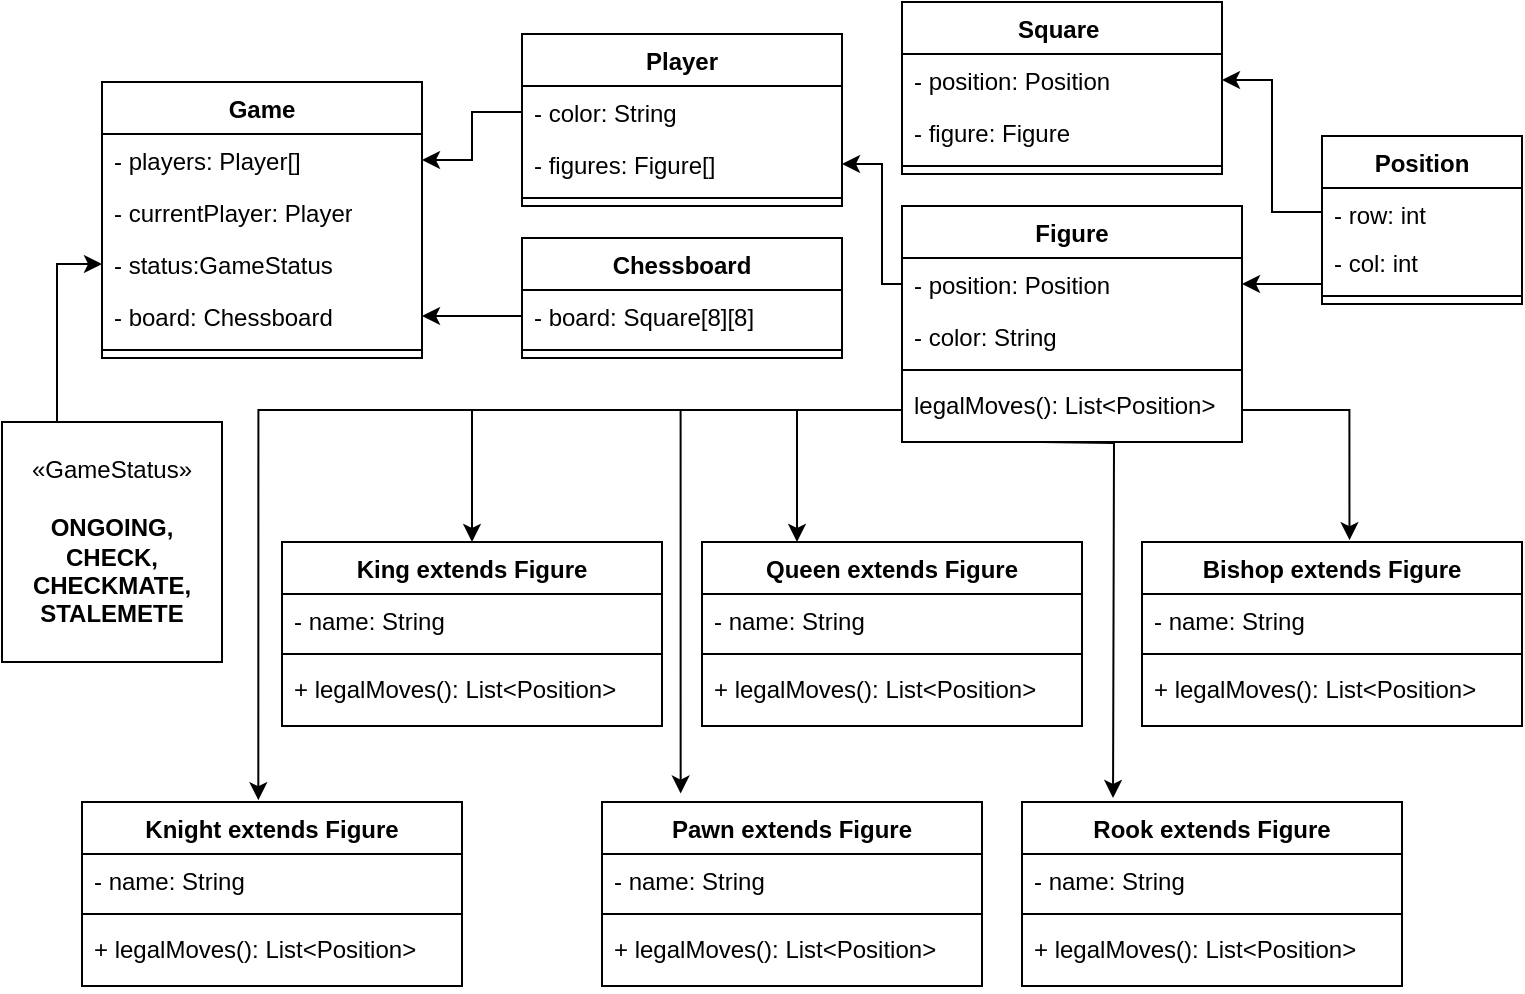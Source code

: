 <mxfile version="24.1.0" type="github">
  <diagram name="Page-1" id="UGAyzT8rciiFniJ-YuEJ">
    <mxGraphModel dx="1032" dy="539" grid="1" gridSize="10" guides="1" tooltips="1" connect="1" arrows="1" fold="1" page="1" pageScale="1" pageWidth="850" pageHeight="1100" math="0" shadow="0">
      <root>
        <mxCell id="0" />
        <mxCell id="1" parent="0" />
        <mxCell id="H-SjnlmVFcyGF8M-FG-U-1" value="Game" style="swimlane;fontStyle=1;align=center;verticalAlign=top;childLayout=stackLayout;horizontal=1;startSize=26;horizontalStack=0;resizeParent=1;resizeParentMax=0;resizeLast=0;collapsible=1;marginBottom=0;whiteSpace=wrap;html=1;" vertex="1" parent="1">
          <mxGeometry x="90" y="100" width="160" height="138" as="geometry" />
        </mxCell>
        <mxCell id="H-SjnlmVFcyGF8M-FG-U-2" value="-&amp;nbsp;players: Player[]" style="text;strokeColor=none;fillColor=none;align=left;verticalAlign=top;spacingLeft=4;spacingRight=4;overflow=hidden;rotatable=0;points=[[0,0.5],[1,0.5]];portConstraint=eastwest;whiteSpace=wrap;html=1;" vertex="1" parent="H-SjnlmVFcyGF8M-FG-U-1">
          <mxGeometry y="26" width="160" height="26" as="geometry" />
        </mxCell>
        <mxCell id="H-SjnlmVFcyGF8M-FG-U-19" value="- currentPlayer: Player" style="text;strokeColor=none;fillColor=none;align=left;verticalAlign=top;spacingLeft=4;spacingRight=4;overflow=hidden;rotatable=0;points=[[0,0.5],[1,0.5]];portConstraint=eastwest;whiteSpace=wrap;html=1;" vertex="1" parent="H-SjnlmVFcyGF8M-FG-U-1">
          <mxGeometry y="52" width="160" height="26" as="geometry" />
        </mxCell>
        <mxCell id="H-SjnlmVFcyGF8M-FG-U-20" value="&lt;div&gt;- status:GameStatus&lt;br&gt;&lt;/div&gt;" style="text;strokeColor=none;fillColor=none;align=left;verticalAlign=top;spacingLeft=4;spacingRight=4;overflow=hidden;rotatable=0;points=[[0,0.5],[1,0.5]];portConstraint=eastwest;whiteSpace=wrap;html=1;" vertex="1" parent="H-SjnlmVFcyGF8M-FG-U-1">
          <mxGeometry y="78" width="160" height="26" as="geometry" />
        </mxCell>
        <mxCell id="H-SjnlmVFcyGF8M-FG-U-21" value="- board: Chessboard" style="text;strokeColor=none;fillColor=none;align=left;verticalAlign=top;spacingLeft=4;spacingRight=4;overflow=hidden;rotatable=0;points=[[0,0.5],[1,0.5]];portConstraint=eastwest;whiteSpace=wrap;html=1;" vertex="1" parent="H-SjnlmVFcyGF8M-FG-U-1">
          <mxGeometry y="104" width="160" height="26" as="geometry" />
        </mxCell>
        <mxCell id="H-SjnlmVFcyGF8M-FG-U-3" value="" style="line;strokeWidth=1;fillColor=none;align=left;verticalAlign=middle;spacingTop=-1;spacingLeft=3;spacingRight=3;rotatable=0;labelPosition=right;points=[];portConstraint=eastwest;strokeColor=inherit;" vertex="1" parent="H-SjnlmVFcyGF8M-FG-U-1">
          <mxGeometry y="130" width="160" height="8" as="geometry" />
        </mxCell>
        <mxCell id="H-SjnlmVFcyGF8M-FG-U-23" value="Chessboard" style="swimlane;fontStyle=1;align=center;verticalAlign=top;childLayout=stackLayout;horizontal=1;startSize=26;horizontalStack=0;resizeParent=1;resizeParentMax=0;resizeLast=0;collapsible=1;marginBottom=0;whiteSpace=wrap;html=1;" vertex="1" parent="1">
          <mxGeometry x="300" y="178" width="160" height="60" as="geometry" />
        </mxCell>
        <mxCell id="H-SjnlmVFcyGF8M-FG-U-24" value="- board: Square[8][8]" style="text;strokeColor=none;fillColor=none;align=left;verticalAlign=top;spacingLeft=4;spacingRight=4;overflow=hidden;rotatable=0;points=[[0,0.5],[1,0.5]];portConstraint=eastwest;whiteSpace=wrap;html=1;" vertex="1" parent="H-SjnlmVFcyGF8M-FG-U-23">
          <mxGeometry y="26" width="160" height="26" as="geometry" />
        </mxCell>
        <mxCell id="H-SjnlmVFcyGF8M-FG-U-28" value="" style="line;strokeWidth=1;fillColor=none;align=left;verticalAlign=middle;spacingTop=-1;spacingLeft=3;spacingRight=3;rotatable=0;labelPosition=right;points=[];portConstraint=eastwest;strokeColor=inherit;" vertex="1" parent="H-SjnlmVFcyGF8M-FG-U-23">
          <mxGeometry y="52" width="160" height="8" as="geometry" />
        </mxCell>
        <mxCell id="H-SjnlmVFcyGF8M-FG-U-29" value="Player" style="swimlane;fontStyle=1;align=center;verticalAlign=top;childLayout=stackLayout;horizontal=1;startSize=26;horizontalStack=0;resizeParent=1;resizeParentMax=0;resizeLast=0;collapsible=1;marginBottom=0;whiteSpace=wrap;html=1;" vertex="1" parent="1">
          <mxGeometry x="300" y="76" width="160" height="86" as="geometry" />
        </mxCell>
        <mxCell id="H-SjnlmVFcyGF8M-FG-U-30" value="-&amp;nbsp;color: String&lt;div&gt;&lt;br/&gt;&lt;/div&gt;" style="text;strokeColor=none;fillColor=none;align=left;verticalAlign=top;spacingLeft=4;spacingRight=4;overflow=hidden;rotatable=0;points=[[0,0.5],[1,0.5]];portConstraint=eastwest;whiteSpace=wrap;html=1;" vertex="1" parent="H-SjnlmVFcyGF8M-FG-U-29">
          <mxGeometry y="26" width="160" height="26" as="geometry" />
        </mxCell>
        <mxCell id="H-SjnlmVFcyGF8M-FG-U-32" value="&lt;div&gt;- figures: Figure[]&lt;br&gt;&lt;/div&gt;" style="text;strokeColor=none;fillColor=none;align=left;verticalAlign=top;spacingLeft=4;spacingRight=4;overflow=hidden;rotatable=0;points=[[0,0.5],[1,0.5]];portConstraint=eastwest;whiteSpace=wrap;html=1;" vertex="1" parent="H-SjnlmVFcyGF8M-FG-U-29">
          <mxGeometry y="52" width="160" height="26" as="geometry" />
        </mxCell>
        <mxCell id="H-SjnlmVFcyGF8M-FG-U-31" value="" style="line;strokeWidth=1;fillColor=none;align=left;verticalAlign=middle;spacingTop=-1;spacingLeft=3;spacingRight=3;rotatable=0;labelPosition=right;points=[];portConstraint=eastwest;strokeColor=inherit;" vertex="1" parent="H-SjnlmVFcyGF8M-FG-U-29">
          <mxGeometry y="78" width="160" height="8" as="geometry" />
        </mxCell>
        <mxCell id="H-SjnlmVFcyGF8M-FG-U-33" value="Square&amp;nbsp;" style="swimlane;fontStyle=1;align=center;verticalAlign=top;childLayout=stackLayout;horizontal=1;startSize=26;horizontalStack=0;resizeParent=1;resizeParentMax=0;resizeLast=0;collapsible=1;marginBottom=0;whiteSpace=wrap;html=1;" vertex="1" parent="1">
          <mxGeometry x="490" y="60" width="160" height="86" as="geometry" />
        </mxCell>
        <mxCell id="H-SjnlmVFcyGF8M-FG-U-34" value="&lt;div&gt;- position: Position&lt;br&gt;&lt;/div&gt;" style="text;strokeColor=none;fillColor=none;align=left;verticalAlign=top;spacingLeft=4;spacingRight=4;overflow=hidden;rotatable=0;points=[[0,0.5],[1,0.5]];portConstraint=eastwest;whiteSpace=wrap;html=1;" vertex="1" parent="H-SjnlmVFcyGF8M-FG-U-33">
          <mxGeometry y="26" width="160" height="26" as="geometry" />
        </mxCell>
        <mxCell id="H-SjnlmVFcyGF8M-FG-U-35" value="&lt;div&gt;- figure: Figure&lt;br&gt;&lt;/div&gt;" style="text;strokeColor=none;fillColor=none;align=left;verticalAlign=top;spacingLeft=4;spacingRight=4;overflow=hidden;rotatable=0;points=[[0,0.5],[1,0.5]];portConstraint=eastwest;whiteSpace=wrap;html=1;" vertex="1" parent="H-SjnlmVFcyGF8M-FG-U-33">
          <mxGeometry y="52" width="160" height="26" as="geometry" />
        </mxCell>
        <mxCell id="H-SjnlmVFcyGF8M-FG-U-36" value="" style="line;strokeWidth=1;fillColor=none;align=left;verticalAlign=middle;spacingTop=-1;spacingLeft=3;spacingRight=3;rotatable=0;labelPosition=right;points=[];portConstraint=eastwest;strokeColor=inherit;" vertex="1" parent="H-SjnlmVFcyGF8M-FG-U-33">
          <mxGeometry y="78" width="160" height="8" as="geometry" />
        </mxCell>
        <mxCell id="H-SjnlmVFcyGF8M-FG-U-37" value="Figure" style="swimlane;fontStyle=1;align=center;verticalAlign=top;childLayout=stackLayout;horizontal=1;startSize=26;horizontalStack=0;resizeParent=1;resizeParentMax=0;resizeLast=0;collapsible=1;marginBottom=0;whiteSpace=wrap;html=1;" vertex="1" parent="1">
          <mxGeometry x="490" y="162" width="170" height="118" as="geometry" />
        </mxCell>
        <mxCell id="H-SjnlmVFcyGF8M-FG-U-38" value="&lt;div&gt;- position: Position&lt;br&gt;&lt;/div&gt;" style="text;strokeColor=none;fillColor=none;align=left;verticalAlign=top;spacingLeft=4;spacingRight=4;overflow=hidden;rotatable=0;points=[[0,0.5],[1,0.5]];portConstraint=eastwest;whiteSpace=wrap;html=1;" vertex="1" parent="H-SjnlmVFcyGF8M-FG-U-37">
          <mxGeometry y="26" width="170" height="26" as="geometry" />
        </mxCell>
        <mxCell id="H-SjnlmVFcyGF8M-FG-U-39" value="&lt;div&gt;- color: String&lt;br&gt;&lt;/div&gt;" style="text;strokeColor=none;fillColor=none;align=left;verticalAlign=top;spacingLeft=4;spacingRight=4;overflow=hidden;rotatable=0;points=[[0,0.5],[1,0.5]];portConstraint=eastwest;whiteSpace=wrap;html=1;" vertex="1" parent="H-SjnlmVFcyGF8M-FG-U-37">
          <mxGeometry y="52" width="170" height="26" as="geometry" />
        </mxCell>
        <mxCell id="H-SjnlmVFcyGF8M-FG-U-40" value="" style="line;strokeWidth=1;fillColor=none;align=left;verticalAlign=middle;spacingTop=-1;spacingLeft=3;spacingRight=3;rotatable=0;labelPosition=right;points=[];portConstraint=eastwest;strokeColor=inherit;" vertex="1" parent="H-SjnlmVFcyGF8M-FG-U-37">
          <mxGeometry y="78" width="170" height="8" as="geometry" />
        </mxCell>
        <mxCell id="H-SjnlmVFcyGF8M-FG-U-42" value="&lt;div&gt;legalMoves(): List&amp;lt;Position&amp;gt;&lt;br&gt;&lt;/div&gt;" style="text;strokeColor=none;fillColor=none;align=left;verticalAlign=top;spacingLeft=4;spacingRight=4;overflow=hidden;rotatable=0;points=[[0,0.5],[1,0.5]];portConstraint=eastwest;whiteSpace=wrap;html=1;" vertex="1" parent="H-SjnlmVFcyGF8M-FG-U-37">
          <mxGeometry y="86" width="170" height="32" as="geometry" />
        </mxCell>
        <mxCell id="H-SjnlmVFcyGF8M-FG-U-43" value="King extends Figure" style="swimlane;fontStyle=1;align=center;verticalAlign=top;childLayout=stackLayout;horizontal=1;startSize=26;horizontalStack=0;resizeParent=1;resizeParentMax=0;resizeLast=0;collapsible=1;marginBottom=0;whiteSpace=wrap;html=1;" vertex="1" parent="1">
          <mxGeometry x="180" y="330" width="190" height="92" as="geometry" />
        </mxCell>
        <mxCell id="H-SjnlmVFcyGF8M-FG-U-44" value="&lt;div&gt;- name: String&lt;br&gt;&lt;/div&gt;" style="text;strokeColor=none;fillColor=none;align=left;verticalAlign=top;spacingLeft=4;spacingRight=4;overflow=hidden;rotatable=0;points=[[0,0.5],[1,0.5]];portConstraint=eastwest;whiteSpace=wrap;html=1;" vertex="1" parent="H-SjnlmVFcyGF8M-FG-U-43">
          <mxGeometry y="26" width="190" height="26" as="geometry" />
        </mxCell>
        <mxCell id="H-SjnlmVFcyGF8M-FG-U-46" value="" style="line;strokeWidth=1;fillColor=none;align=left;verticalAlign=middle;spacingTop=-1;spacingLeft=3;spacingRight=3;rotatable=0;labelPosition=right;points=[];portConstraint=eastwest;strokeColor=inherit;" vertex="1" parent="H-SjnlmVFcyGF8M-FG-U-43">
          <mxGeometry y="52" width="190" height="8" as="geometry" />
        </mxCell>
        <mxCell id="H-SjnlmVFcyGF8M-FG-U-47" value="&lt;div&gt;+ legalMoves(): List&amp;lt;Position&amp;gt;&lt;br&gt;&lt;/div&gt;" style="text;strokeColor=none;fillColor=none;align=left;verticalAlign=top;spacingLeft=4;spacingRight=4;overflow=hidden;rotatable=0;points=[[0,0.5],[1,0.5]];portConstraint=eastwest;whiteSpace=wrap;html=1;" vertex="1" parent="H-SjnlmVFcyGF8M-FG-U-43">
          <mxGeometry y="60" width="190" height="32" as="geometry" />
        </mxCell>
        <mxCell id="H-SjnlmVFcyGF8M-FG-U-48" value="Queen extends Figure" style="swimlane;fontStyle=1;align=center;verticalAlign=top;childLayout=stackLayout;horizontal=1;startSize=26;horizontalStack=0;resizeParent=1;resizeParentMax=0;resizeLast=0;collapsible=1;marginBottom=0;whiteSpace=wrap;html=1;" vertex="1" parent="1">
          <mxGeometry x="390" y="330" width="190" height="92" as="geometry" />
        </mxCell>
        <mxCell id="H-SjnlmVFcyGF8M-FG-U-49" value="&lt;div&gt;- name: String&lt;br&gt;&lt;/div&gt;" style="text;strokeColor=none;fillColor=none;align=left;verticalAlign=top;spacingLeft=4;spacingRight=4;overflow=hidden;rotatable=0;points=[[0,0.5],[1,0.5]];portConstraint=eastwest;whiteSpace=wrap;html=1;" vertex="1" parent="H-SjnlmVFcyGF8M-FG-U-48">
          <mxGeometry y="26" width="190" height="26" as="geometry" />
        </mxCell>
        <mxCell id="H-SjnlmVFcyGF8M-FG-U-50" value="" style="line;strokeWidth=1;fillColor=none;align=left;verticalAlign=middle;spacingTop=-1;spacingLeft=3;spacingRight=3;rotatable=0;labelPosition=right;points=[];portConstraint=eastwest;strokeColor=inherit;" vertex="1" parent="H-SjnlmVFcyGF8M-FG-U-48">
          <mxGeometry y="52" width="190" height="8" as="geometry" />
        </mxCell>
        <mxCell id="H-SjnlmVFcyGF8M-FG-U-51" value="&lt;div&gt;+ legalMoves(): List&amp;lt;Position&amp;gt;&lt;br&gt;&lt;/div&gt;" style="text;strokeColor=none;fillColor=none;align=left;verticalAlign=top;spacingLeft=4;spacingRight=4;overflow=hidden;rotatable=0;points=[[0,0.5],[1,0.5]];portConstraint=eastwest;whiteSpace=wrap;html=1;" vertex="1" parent="H-SjnlmVFcyGF8M-FG-U-48">
          <mxGeometry y="60" width="190" height="32" as="geometry" />
        </mxCell>
        <mxCell id="H-SjnlmVFcyGF8M-FG-U-53" value="Bishop extends Figure" style="swimlane;fontStyle=1;align=center;verticalAlign=top;childLayout=stackLayout;horizontal=1;startSize=26;horizontalStack=0;resizeParent=1;resizeParentMax=0;resizeLast=0;collapsible=1;marginBottom=0;whiteSpace=wrap;html=1;" vertex="1" parent="1">
          <mxGeometry x="610" y="330" width="190" height="92" as="geometry" />
        </mxCell>
        <mxCell id="H-SjnlmVFcyGF8M-FG-U-54" value="&lt;div&gt;- name: String&lt;br&gt;&lt;/div&gt;" style="text;strokeColor=none;fillColor=none;align=left;verticalAlign=top;spacingLeft=4;spacingRight=4;overflow=hidden;rotatable=0;points=[[0,0.5],[1,0.5]];portConstraint=eastwest;whiteSpace=wrap;html=1;" vertex="1" parent="H-SjnlmVFcyGF8M-FG-U-53">
          <mxGeometry y="26" width="190" height="26" as="geometry" />
        </mxCell>
        <mxCell id="H-SjnlmVFcyGF8M-FG-U-55" value="" style="line;strokeWidth=1;fillColor=none;align=left;verticalAlign=middle;spacingTop=-1;spacingLeft=3;spacingRight=3;rotatable=0;labelPosition=right;points=[];portConstraint=eastwest;strokeColor=inherit;" vertex="1" parent="H-SjnlmVFcyGF8M-FG-U-53">
          <mxGeometry y="52" width="190" height="8" as="geometry" />
        </mxCell>
        <mxCell id="H-SjnlmVFcyGF8M-FG-U-56" value="&lt;div&gt;+ legalMoves(): List&amp;lt;Position&amp;gt;&lt;br&gt;&lt;/div&gt;" style="text;strokeColor=none;fillColor=none;align=left;verticalAlign=top;spacingLeft=4;spacingRight=4;overflow=hidden;rotatable=0;points=[[0,0.5],[1,0.5]];portConstraint=eastwest;whiteSpace=wrap;html=1;" vertex="1" parent="H-SjnlmVFcyGF8M-FG-U-53">
          <mxGeometry y="60" width="190" height="32" as="geometry" />
        </mxCell>
        <mxCell id="H-SjnlmVFcyGF8M-FG-U-57" value="Knight extends Figure" style="swimlane;fontStyle=1;align=center;verticalAlign=top;childLayout=stackLayout;horizontal=1;startSize=26;horizontalStack=0;resizeParent=1;resizeParentMax=0;resizeLast=0;collapsible=1;marginBottom=0;whiteSpace=wrap;html=1;" vertex="1" parent="1">
          <mxGeometry x="80" y="460" width="190" height="92" as="geometry" />
        </mxCell>
        <mxCell id="H-SjnlmVFcyGF8M-FG-U-58" value="&lt;div&gt;- name: String&lt;br&gt;&lt;/div&gt;" style="text;strokeColor=none;fillColor=none;align=left;verticalAlign=top;spacingLeft=4;spacingRight=4;overflow=hidden;rotatable=0;points=[[0,0.5],[1,0.5]];portConstraint=eastwest;whiteSpace=wrap;html=1;" vertex="1" parent="H-SjnlmVFcyGF8M-FG-U-57">
          <mxGeometry y="26" width="190" height="26" as="geometry" />
        </mxCell>
        <mxCell id="H-SjnlmVFcyGF8M-FG-U-59" value="" style="line;strokeWidth=1;fillColor=none;align=left;verticalAlign=middle;spacingTop=-1;spacingLeft=3;spacingRight=3;rotatable=0;labelPosition=right;points=[];portConstraint=eastwest;strokeColor=inherit;" vertex="1" parent="H-SjnlmVFcyGF8M-FG-U-57">
          <mxGeometry y="52" width="190" height="8" as="geometry" />
        </mxCell>
        <mxCell id="H-SjnlmVFcyGF8M-FG-U-60" value="&lt;div&gt;+ legalMoves(): List&amp;lt;Position&amp;gt;&lt;br&gt;&lt;/div&gt;" style="text;strokeColor=none;fillColor=none;align=left;verticalAlign=top;spacingLeft=4;spacingRight=4;overflow=hidden;rotatable=0;points=[[0,0.5],[1,0.5]];portConstraint=eastwest;whiteSpace=wrap;html=1;" vertex="1" parent="H-SjnlmVFcyGF8M-FG-U-57">
          <mxGeometry y="60" width="190" height="32" as="geometry" />
        </mxCell>
        <mxCell id="H-SjnlmVFcyGF8M-FG-U-61" value="Pawn extends Figure" style="swimlane;fontStyle=1;align=center;verticalAlign=top;childLayout=stackLayout;horizontal=1;startSize=26;horizontalStack=0;resizeParent=1;resizeParentMax=0;resizeLast=0;collapsible=1;marginBottom=0;whiteSpace=wrap;html=1;" vertex="1" parent="1">
          <mxGeometry x="340" y="460" width="190" height="92" as="geometry" />
        </mxCell>
        <mxCell id="H-SjnlmVFcyGF8M-FG-U-62" value="&lt;div&gt;- name: String&lt;br&gt;&lt;/div&gt;" style="text;strokeColor=none;fillColor=none;align=left;verticalAlign=top;spacingLeft=4;spacingRight=4;overflow=hidden;rotatable=0;points=[[0,0.5],[1,0.5]];portConstraint=eastwest;whiteSpace=wrap;html=1;" vertex="1" parent="H-SjnlmVFcyGF8M-FG-U-61">
          <mxGeometry y="26" width="190" height="26" as="geometry" />
        </mxCell>
        <mxCell id="H-SjnlmVFcyGF8M-FG-U-63" value="" style="line;strokeWidth=1;fillColor=none;align=left;verticalAlign=middle;spacingTop=-1;spacingLeft=3;spacingRight=3;rotatable=0;labelPosition=right;points=[];portConstraint=eastwest;strokeColor=inherit;" vertex="1" parent="H-SjnlmVFcyGF8M-FG-U-61">
          <mxGeometry y="52" width="190" height="8" as="geometry" />
        </mxCell>
        <mxCell id="H-SjnlmVFcyGF8M-FG-U-64" value="&lt;div&gt;+ legalMoves(): List&amp;lt;Position&amp;gt;&lt;br&gt;&lt;/div&gt;" style="text;strokeColor=none;fillColor=none;align=left;verticalAlign=top;spacingLeft=4;spacingRight=4;overflow=hidden;rotatable=0;points=[[0,0.5],[1,0.5]];portConstraint=eastwest;whiteSpace=wrap;html=1;" vertex="1" parent="H-SjnlmVFcyGF8M-FG-U-61">
          <mxGeometry y="60" width="190" height="32" as="geometry" />
        </mxCell>
        <mxCell id="H-SjnlmVFcyGF8M-FG-U-65" value="Rook extends Figure" style="swimlane;fontStyle=1;align=center;verticalAlign=top;childLayout=stackLayout;horizontal=1;startSize=26;horizontalStack=0;resizeParent=1;resizeParentMax=0;resizeLast=0;collapsible=1;marginBottom=0;whiteSpace=wrap;html=1;" vertex="1" parent="1">
          <mxGeometry x="550" y="460" width="190" height="92" as="geometry" />
        </mxCell>
        <mxCell id="H-SjnlmVFcyGF8M-FG-U-66" value="&lt;div&gt;- name: String&lt;br&gt;&lt;/div&gt;" style="text;strokeColor=none;fillColor=none;align=left;verticalAlign=top;spacingLeft=4;spacingRight=4;overflow=hidden;rotatable=0;points=[[0,0.5],[1,0.5]];portConstraint=eastwest;whiteSpace=wrap;html=1;" vertex="1" parent="H-SjnlmVFcyGF8M-FG-U-65">
          <mxGeometry y="26" width="190" height="26" as="geometry" />
        </mxCell>
        <mxCell id="H-SjnlmVFcyGF8M-FG-U-67" value="" style="line;strokeWidth=1;fillColor=none;align=left;verticalAlign=middle;spacingTop=-1;spacingLeft=3;spacingRight=3;rotatable=0;labelPosition=right;points=[];portConstraint=eastwest;strokeColor=inherit;" vertex="1" parent="H-SjnlmVFcyGF8M-FG-U-65">
          <mxGeometry y="52" width="190" height="8" as="geometry" />
        </mxCell>
        <mxCell id="H-SjnlmVFcyGF8M-FG-U-68" value="&lt;div&gt;+ legalMoves(): List&amp;lt;Position&amp;gt;&lt;br&gt;&lt;/div&gt;" style="text;strokeColor=none;fillColor=none;align=left;verticalAlign=top;spacingLeft=4;spacingRight=4;overflow=hidden;rotatable=0;points=[[0,0.5],[1,0.5]];portConstraint=eastwest;whiteSpace=wrap;html=1;" vertex="1" parent="H-SjnlmVFcyGF8M-FG-U-65">
          <mxGeometry y="60" width="190" height="32" as="geometry" />
        </mxCell>
        <mxCell id="H-SjnlmVFcyGF8M-FG-U-69" value="Position" style="swimlane;fontStyle=1;align=center;verticalAlign=top;childLayout=stackLayout;horizontal=1;startSize=26;horizontalStack=0;resizeParent=1;resizeParentMax=0;resizeLast=0;collapsible=1;marginBottom=0;whiteSpace=wrap;html=1;" vertex="1" parent="1">
          <mxGeometry x="700" y="127" width="100" height="84" as="geometry" />
        </mxCell>
        <mxCell id="H-SjnlmVFcyGF8M-FG-U-70" value="&lt;div&gt;- row: int&lt;br&gt;&lt;/div&gt;" style="text;strokeColor=none;fillColor=none;align=left;verticalAlign=top;spacingLeft=4;spacingRight=4;overflow=hidden;rotatable=0;points=[[0,0.5],[1,0.5]];portConstraint=eastwest;whiteSpace=wrap;html=1;" vertex="1" parent="H-SjnlmVFcyGF8M-FG-U-69">
          <mxGeometry y="26" width="100" height="24" as="geometry" />
        </mxCell>
        <mxCell id="H-SjnlmVFcyGF8M-FG-U-71" value="&lt;div&gt;- col: int&lt;br&gt;&lt;/div&gt;" style="text;strokeColor=none;fillColor=none;align=left;verticalAlign=top;spacingLeft=4;spacingRight=4;overflow=hidden;rotatable=0;points=[[0,0.5],[1,0.5]];portConstraint=eastwest;whiteSpace=wrap;html=1;" vertex="1" parent="H-SjnlmVFcyGF8M-FG-U-69">
          <mxGeometry y="50" width="100" height="26" as="geometry" />
        </mxCell>
        <mxCell id="H-SjnlmVFcyGF8M-FG-U-72" value="" style="line;strokeWidth=1;fillColor=none;align=left;verticalAlign=middle;spacingTop=-1;spacingLeft=3;spacingRight=3;rotatable=0;labelPosition=right;points=[];portConstraint=eastwest;strokeColor=inherit;" vertex="1" parent="H-SjnlmVFcyGF8M-FG-U-69">
          <mxGeometry y="76" width="100" height="8" as="geometry" />
        </mxCell>
        <mxCell id="H-SjnlmVFcyGF8M-FG-U-77" style="edgeStyle=orthogonalEdgeStyle;rounded=0;orthogonalLoop=1;jettySize=auto;html=1;exitX=0.25;exitY=0;exitDx=0;exitDy=0;entryX=0;entryY=0.5;entryDx=0;entryDy=0;" edge="1" parent="1" source="H-SjnlmVFcyGF8M-FG-U-73" target="H-SjnlmVFcyGF8M-FG-U-20">
          <mxGeometry relative="1" as="geometry" />
        </mxCell>
        <mxCell id="H-SjnlmVFcyGF8M-FG-U-73" value="«GameStatus»&lt;br&gt;&lt;br&gt;&lt;div&gt;&lt;b&gt;ONGOING,&lt;/b&gt;&lt;/div&gt;&lt;div&gt;&lt;b&gt;CHECK,&lt;/b&gt;&lt;/div&gt;&lt;div&gt;&lt;b&gt;CHECKMATE,&lt;/b&gt;&lt;/div&gt;&lt;div&gt;&lt;b&gt;STALEMETE&lt;/b&gt;&lt;/div&gt;" style="html=1;whiteSpace=wrap;" vertex="1" parent="1">
          <mxGeometry x="40" y="270" width="110" height="120" as="geometry" />
        </mxCell>
        <mxCell id="H-SjnlmVFcyGF8M-FG-U-76" style="edgeStyle=orthogonalEdgeStyle;rounded=0;orthogonalLoop=1;jettySize=auto;html=1;exitX=0;exitY=0.5;exitDx=0;exitDy=0;entryX=1;entryY=0.5;entryDx=0;entryDy=0;" edge="1" parent="1" source="H-SjnlmVFcyGF8M-FG-U-24" target="H-SjnlmVFcyGF8M-FG-U-21">
          <mxGeometry relative="1" as="geometry" />
        </mxCell>
        <mxCell id="H-SjnlmVFcyGF8M-FG-U-87" style="edgeStyle=orthogonalEdgeStyle;rounded=0;orthogonalLoop=1;jettySize=auto;html=1;exitX=0;exitY=0.5;exitDx=0;exitDy=0;entryX=1;entryY=0.5;entryDx=0;entryDy=0;" edge="1" parent="1" source="H-SjnlmVFcyGF8M-FG-U-30" target="H-SjnlmVFcyGF8M-FG-U-2">
          <mxGeometry relative="1" as="geometry" />
        </mxCell>
        <mxCell id="H-SjnlmVFcyGF8M-FG-U-89" style="edgeStyle=orthogonalEdgeStyle;rounded=0;orthogonalLoop=1;jettySize=auto;html=1;exitX=0;exitY=0.5;exitDx=0;exitDy=0;entryX=1;entryY=0.5;entryDx=0;entryDy=0;" edge="1" parent="1" source="H-SjnlmVFcyGF8M-FG-U-70" target="H-SjnlmVFcyGF8M-FG-U-34">
          <mxGeometry relative="1" as="geometry" />
        </mxCell>
        <mxCell id="H-SjnlmVFcyGF8M-FG-U-90" style="edgeStyle=orthogonalEdgeStyle;rounded=0;orthogonalLoop=1;jettySize=auto;html=1;exitX=0;exitY=0.5;exitDx=0;exitDy=0;entryX=1;entryY=0.5;entryDx=0;entryDy=0;" edge="1" parent="1" source="H-SjnlmVFcyGF8M-FG-U-38" target="H-SjnlmVFcyGF8M-FG-U-32">
          <mxGeometry relative="1" as="geometry">
            <Array as="points">
              <mxPoint x="480" y="201" />
              <mxPoint x="480" y="141" />
            </Array>
          </mxGeometry>
        </mxCell>
        <mxCell id="H-SjnlmVFcyGF8M-FG-U-92" style="edgeStyle=orthogonalEdgeStyle;rounded=0;orthogonalLoop=1;jettySize=auto;html=1;exitX=0;exitY=0.5;exitDx=0;exitDy=0;entryX=1;entryY=0.5;entryDx=0;entryDy=0;" edge="1" parent="1" source="H-SjnlmVFcyGF8M-FG-U-71" target="H-SjnlmVFcyGF8M-FG-U-38">
          <mxGeometry relative="1" as="geometry">
            <Array as="points">
              <mxPoint x="700" y="201" />
            </Array>
          </mxGeometry>
        </mxCell>
        <mxCell id="H-SjnlmVFcyGF8M-FG-U-101" style="edgeStyle=orthogonalEdgeStyle;rounded=0;orthogonalLoop=1;jettySize=auto;html=1;exitX=1;exitY=0.5;exitDx=0;exitDy=0;entryX=0.546;entryY=-0.01;entryDx=0;entryDy=0;entryPerimeter=0;" edge="1" parent="1" source="H-SjnlmVFcyGF8M-FG-U-42" target="H-SjnlmVFcyGF8M-FG-U-53">
          <mxGeometry relative="1" as="geometry" />
        </mxCell>
        <mxCell id="H-SjnlmVFcyGF8M-FG-U-104" style="edgeStyle=orthogonalEdgeStyle;rounded=0;orthogonalLoop=1;jettySize=auto;html=1;exitX=0;exitY=0.5;exitDx=0;exitDy=0;entryX=0.464;entryY=-0.01;entryDx=0;entryDy=0;entryPerimeter=0;" edge="1" parent="1" source="H-SjnlmVFcyGF8M-FG-U-42" target="H-SjnlmVFcyGF8M-FG-U-57">
          <mxGeometry relative="1" as="geometry" />
        </mxCell>
        <mxCell id="H-SjnlmVFcyGF8M-FG-U-105" style="edgeStyle=orthogonalEdgeStyle;rounded=0;orthogonalLoop=1;jettySize=auto;html=1;entryX=0.108;entryY=-0.022;entryDx=0;entryDy=0;entryPerimeter=0;" edge="1" parent="1">
          <mxGeometry relative="1" as="geometry">
            <mxPoint x="560" y="280" as="sourcePoint" />
            <mxPoint x="595.52" y="457.976" as="targetPoint" />
          </mxGeometry>
        </mxCell>
        <mxCell id="H-SjnlmVFcyGF8M-FG-U-107" style="edgeStyle=orthogonalEdgeStyle;rounded=0;orthogonalLoop=1;jettySize=auto;html=1;entryX=0.5;entryY=0;entryDx=0;entryDy=0;" edge="1" parent="1" source="H-SjnlmVFcyGF8M-FG-U-42" target="H-SjnlmVFcyGF8M-FG-U-43">
          <mxGeometry relative="1" as="geometry" />
        </mxCell>
        <mxCell id="H-SjnlmVFcyGF8M-FG-U-108" style="edgeStyle=orthogonalEdgeStyle;rounded=0;orthogonalLoop=1;jettySize=auto;html=1;entryX=0.25;entryY=0;entryDx=0;entryDy=0;" edge="1" parent="1" source="H-SjnlmVFcyGF8M-FG-U-42" target="H-SjnlmVFcyGF8M-FG-U-48">
          <mxGeometry relative="1" as="geometry" />
        </mxCell>
        <mxCell id="H-SjnlmVFcyGF8M-FG-U-106" style="edgeStyle=orthogonalEdgeStyle;rounded=0;orthogonalLoop=1;jettySize=auto;html=1;entryX=0.207;entryY=-0.046;entryDx=0;entryDy=0;entryPerimeter=0;" edge="1" parent="1" source="H-SjnlmVFcyGF8M-FG-U-42" target="H-SjnlmVFcyGF8M-FG-U-61">
          <mxGeometry relative="1" as="geometry">
            <mxPoint x="380" y="450" as="targetPoint" />
          </mxGeometry>
        </mxCell>
      </root>
    </mxGraphModel>
  </diagram>
</mxfile>
